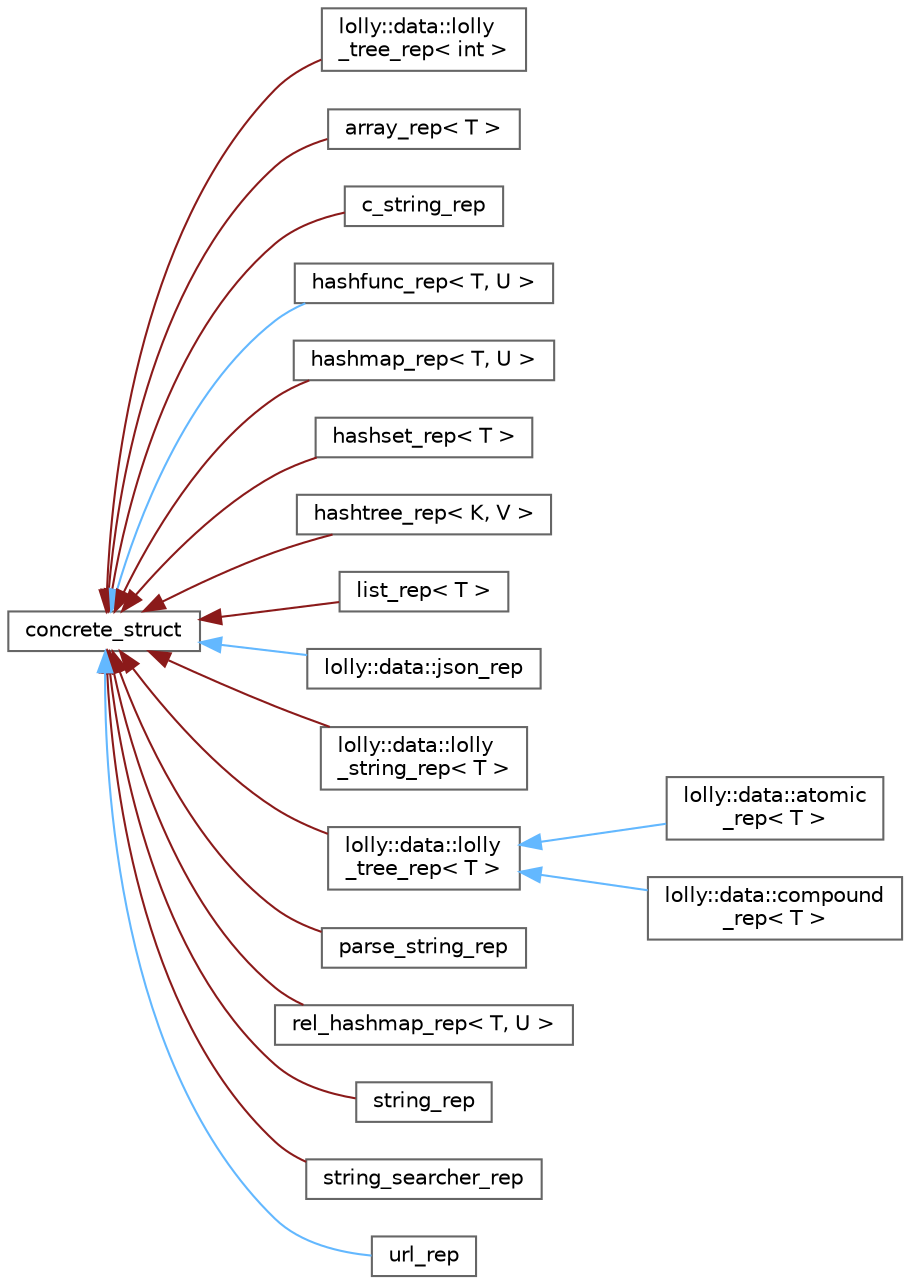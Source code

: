 digraph "Graphical Class Hierarchy"
{
 // LATEX_PDF_SIZE
  bgcolor="transparent";
  edge [fontname=Helvetica,fontsize=10,labelfontname=Helvetica,labelfontsize=10];
  node [fontname=Helvetica,fontsize=10,shape=box,height=0.2,width=0.4];
  rankdir="LR";
  Node0 [id="Node000000",label="concrete_struct",height=0.2,width=0.4,color="grey40", fillcolor="white", style="filled",URL="$structconcrete__struct.html",tooltip="Structure representing a concrete object with a reference count."];
  Node0 -> Node1 [id="edge10_Node000000_Node000001",dir="back",color="firebrick4",style="solid",tooltip=" "];
  Node1 [id="Node000001",label="lolly::data::lolly\l_tree_rep\< int \>",height=0.2,width=0.4,color="grey40", fillcolor="white", style="filled",URL="$classlolly_1_1data_1_1lolly__tree__rep.html",tooltip=" "];
  Node0 -> Node2 [id="edge11_Node000000_Node000002",dir="back",color="firebrick4",style="solid",tooltip=" "];
  Node2 [id="Node000002",label="array_rep\< T \>",height=0.2,width=0.4,color="grey40", fillcolor="white", style="filled",URL="$classarray__rep.html",tooltip="A concrete struct representing the implementation of an array."];
  Node0 -> Node3 [id="edge12_Node000000_Node000003",dir="back",color="firebrick4",style="solid",tooltip=" "];
  Node3 [id="Node000003",label="c_string_rep",height=0.2,width=0.4,color="grey40", fillcolor="white", style="filled",URL="$classc__string__rep.html",tooltip=" "];
  Node0 -> Node4 [id="edge13_Node000000_Node000004",dir="back",color="steelblue1",style="solid",tooltip=" "];
  Node4 [id="Node000004",label="hashfunc_rep\< T, U \>",height=0.2,width=0.4,color="grey40", fillcolor="white", style="filled",URL="$classhashfunc__rep.html",tooltip="A concrete implementation of a hash function for a given type."];
  Node0 -> Node5 [id="edge14_Node000000_Node000005",dir="back",color="firebrick4",style="solid",tooltip=" "];
  Node5 [id="Node000005",label="hashmap_rep\< T, U \>",height=0.2,width=0.4,color="grey40", fillcolor="white", style="filled",URL="$classhashmap__rep.html",tooltip=" "];
  Node0 -> Node6 [id="edge15_Node000000_Node000006",dir="back",color="firebrick4",style="solid",tooltip=" "];
  Node6 [id="Node000006",label="hashset_rep\< T \>",height=0.2,width=0.4,color="grey40", fillcolor="white", style="filled",URL="$classhashset__rep.html",tooltip="The hashset_rep class represents an entry in a hash set."];
  Node0 -> Node7 [id="edge16_Node000000_Node000007",dir="back",color="firebrick4",style="solid",tooltip=" "];
  Node7 [id="Node000007",label="hashtree_rep\< K, V \>",height=0.2,width=0.4,color="grey40", fillcolor="white", style="filled",URL="$classhashtree__rep.html",tooltip=" "];
  Node0 -> Node8 [id="edge17_Node000000_Node000008",dir="back",color="firebrick4",style="solid",tooltip=" "];
  Node8 [id="Node000008",label="list_rep\< T \>",height=0.2,width=0.4,color="grey40", fillcolor="white", style="filled",URL="$classlist__rep.html",tooltip="The list_rep class represents a node in a linked list."];
  Node0 -> Node9 [id="edge18_Node000000_Node000009",dir="back",color="steelblue1",style="solid",tooltip=" "];
  Node9 [id="Node000009",label="lolly::data::json_rep",height=0.2,width=0.4,color="grey40", fillcolor="white", style="filled",URL="$structlolly_1_1data_1_1json__rep.html",tooltip=" "];
  Node0 -> Node10 [id="edge19_Node000000_Node000010",dir="back",color="firebrick4",style="solid",tooltip=" "];
  Node10 [id="Node000010",label="lolly::data::lolly\l_string_rep\< T \>",height=0.2,width=0.4,color="grey40", fillcolor="white", style="filled",URL="$classlolly_1_1data_1_1lolly__string__rep.html",tooltip=" "];
  Node0 -> Node11 [id="edge20_Node000000_Node000011",dir="back",color="firebrick4",style="solid",tooltip=" "];
  Node11 [id="Node000011",label="lolly::data::lolly\l_tree_rep\< T \>",height=0.2,width=0.4,color="grey40", fillcolor="white", style="filled",URL="$classlolly_1_1data_1_1lolly__tree__rep.html",tooltip=" "];
  Node11 -> Node12 [id="edge21_Node000011_Node000012",dir="back",color="steelblue1",style="solid",tooltip=" "];
  Node12 [id="Node000012",label="lolly::data::atomic\l_rep\< T \>",height=0.2,width=0.4,color="grey40", fillcolor="white", style="filled",URL="$classlolly_1_1data_1_1atomic__rep.html",tooltip=" "];
  Node11 -> Node13 [id="edge22_Node000011_Node000013",dir="back",color="steelblue1",style="solid",tooltip=" "];
  Node13 [id="Node000013",label="lolly::data::compound\l_rep\< T \>",height=0.2,width=0.4,color="grey40", fillcolor="white", style="filled",URL="$classlolly_1_1data_1_1compound__rep.html",tooltip=" "];
  Node0 -> Node14 [id="edge23_Node000000_Node000014",dir="back",color="firebrick4",style="solid",tooltip=" "];
  Node14 [id="Node000014",label="parse_string_rep",height=0.2,width=0.4,color="grey40", fillcolor="white", style="filled",URL="$classparse__string__rep.html",tooltip=" "];
  Node0 -> Node15 [id="edge24_Node000000_Node000015",dir="back",color="firebrick4",style="solid",tooltip=" "];
  Node15 [id="Node000015",label="rel_hashmap_rep\< T, U \>",height=0.2,width=0.4,color="grey40", fillcolor="white", style="filled",URL="$classrel__hashmap__rep.html",tooltip=" "];
  Node0 -> Node16 [id="edge25_Node000000_Node000016",dir="back",color="firebrick4",style="solid",tooltip=" "];
  Node16 [id="Node000016",label="string_rep",height=0.2,width=0.4,color="grey40", fillcolor="white", style="filled",URL="$classstring__rep.html",tooltip=" "];
  Node0 -> Node17 [id="edge26_Node000000_Node000017",dir="back",color="firebrick4",style="solid",tooltip=" "];
  Node17 [id="Node000017",label="string_searcher_rep",height=0.2,width=0.4,color="grey40", fillcolor="white", style="filled",URL="$classstring__searcher__rep.html",tooltip=" "];
  Node0 -> Node18 [id="edge27_Node000000_Node000018",dir="back",color="steelblue1",style="solid",tooltip=" "];
  Node18 [id="Node000018",label="url_rep",height=0.2,width=0.4,color="grey40", fillcolor="white", style="filled",URL="$structurl__rep.html",tooltip=" "];
}
